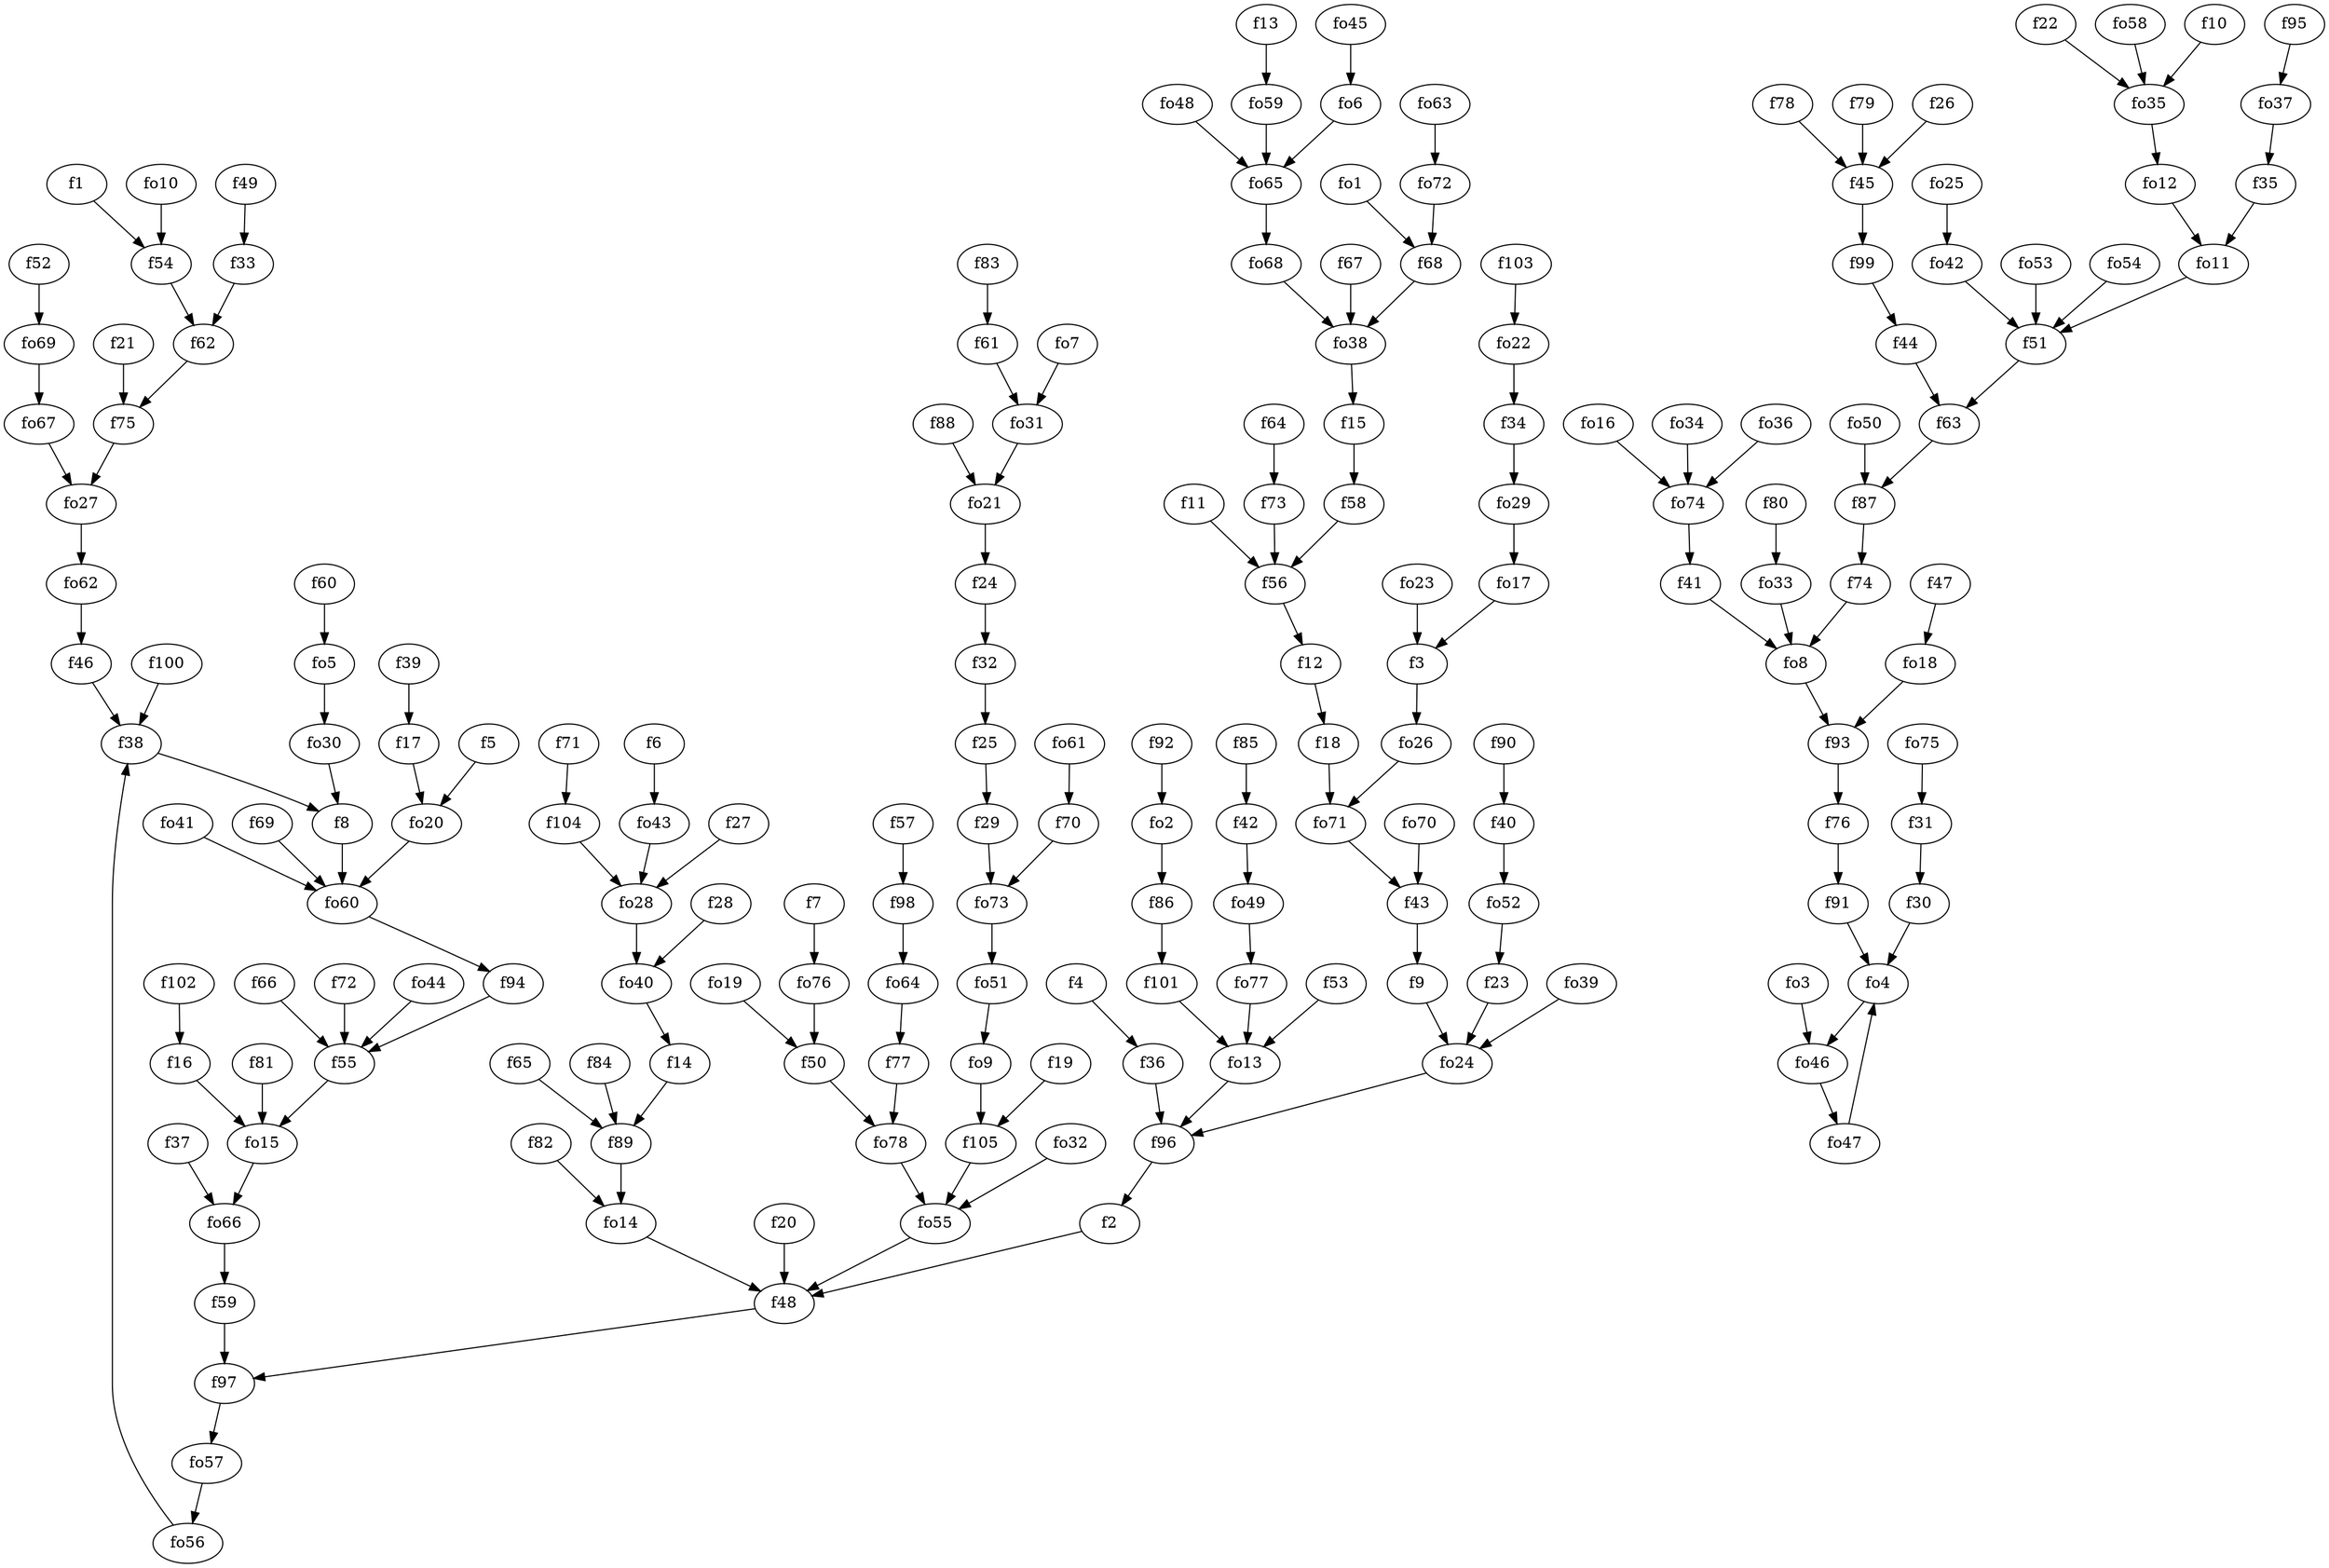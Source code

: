 strict digraph  {
f1;
f2;
f3;
f4;
f5;
f6;
f7;
f8;
f9;
f10;
f11;
f12;
f13;
f14;
f15;
f16;
f17;
f18;
f19;
f20;
f21;
f22;
f23;
f24;
f25;
f26;
f27;
f28;
f29;
f30;
f31;
f32;
f33;
f34;
f35;
f36;
f37;
f38;
f39;
f40;
f41;
f42;
f43;
f44;
f45;
f46;
f47;
f48;
f49;
f50;
f51;
f52;
f53;
f54;
f55;
f56;
f57;
f58;
f59;
f60;
f61;
f62;
f63;
f64;
f65;
f66;
f67;
f68;
f69;
f70;
f71;
f72;
f73;
f74;
f75;
f76;
f77;
f78;
f79;
f80;
f81;
f82;
f83;
f84;
f85;
f86;
f87;
f88;
f89;
f90;
f91;
f92;
f93;
f94;
f95;
f96;
f97;
f98;
f99;
f100;
f101;
f102;
f103;
f104;
f105;
fo1;
fo2;
fo3;
fo4;
fo5;
fo6;
fo7;
fo8;
fo9;
fo10;
fo11;
fo12;
fo13;
fo14;
fo15;
fo16;
fo17;
fo18;
fo19;
fo20;
fo21;
fo22;
fo23;
fo24;
fo25;
fo26;
fo27;
fo28;
fo29;
fo30;
fo31;
fo32;
fo33;
fo34;
fo35;
fo36;
fo37;
fo38;
fo39;
fo40;
fo41;
fo42;
fo43;
fo44;
fo45;
fo46;
fo47;
fo48;
fo49;
fo50;
fo51;
fo52;
fo53;
fo54;
fo55;
fo56;
fo57;
fo58;
fo59;
fo60;
fo61;
fo62;
fo63;
fo64;
fo65;
fo66;
fo67;
fo68;
fo69;
fo70;
fo71;
fo72;
fo73;
fo74;
fo75;
fo76;
fo77;
fo78;
f1 -> f54  [weight=2];
f2 -> f48  [weight=2];
f3 -> fo26  [weight=2];
f4 -> f36  [weight=2];
f5 -> fo20  [weight=2];
f6 -> fo43  [weight=2];
f7 -> fo76  [weight=2];
f8 -> fo60  [weight=2];
f9 -> fo24  [weight=2];
f10 -> fo35  [weight=2];
f11 -> f56  [weight=2];
f12 -> f18  [weight=2];
f13 -> fo59  [weight=2];
f14 -> f89  [weight=2];
f15 -> f58  [weight=2];
f16 -> fo15  [weight=2];
f17 -> fo20  [weight=2];
f18 -> fo71  [weight=2];
f19 -> f105  [weight=2];
f20 -> f48  [weight=2];
f21 -> f75  [weight=2];
f22 -> fo35  [weight=2];
f23 -> fo24  [weight=2];
f24 -> f32  [weight=2];
f25 -> f29  [weight=2];
f26 -> f45  [weight=2];
f27 -> fo28  [weight=2];
f28 -> fo40  [weight=2];
f29 -> fo73  [weight=2];
f30 -> fo4  [weight=2];
f31 -> f30  [weight=2];
f32 -> f25  [weight=2];
f33 -> f62  [weight=2];
f34 -> fo29  [weight=2];
f35 -> fo11  [weight=2];
f36 -> f96  [weight=2];
f37 -> fo66  [weight=2];
f38 -> f8  [weight=2];
f39 -> f17  [weight=2];
f40 -> fo52  [weight=2];
f41 -> fo8  [weight=2];
f42 -> fo49  [weight=2];
f43 -> f9  [weight=2];
f44 -> f63  [weight=2];
f45 -> f99  [weight=2];
f46 -> f38  [weight=2];
f47 -> fo18  [weight=2];
f48 -> f97  [weight=2];
f49 -> f33  [weight=2];
f50 -> fo78  [weight=2];
f51 -> f63  [weight=2];
f52 -> fo69  [weight=2];
f53 -> fo13  [weight=2];
f54 -> f62  [weight=2];
f55 -> fo15  [weight=2];
f56 -> f12  [weight=2];
f57 -> f98  [weight=2];
f58 -> f56  [weight=2];
f59 -> f97  [weight=2];
f60 -> fo5  [weight=2];
f61 -> fo31  [weight=2];
f62 -> f75  [weight=2];
f63 -> f87  [weight=2];
f64 -> f73  [weight=2];
f65 -> f89  [weight=2];
f66 -> f55  [weight=2];
f67 -> fo38  [weight=2];
f68 -> fo38  [weight=2];
f69 -> fo60  [weight=2];
f70 -> fo73  [weight=2];
f71 -> f104  [weight=2];
f72 -> f55  [weight=2];
f73 -> f56  [weight=2];
f74 -> fo8  [weight=2];
f75 -> fo27  [weight=2];
f76 -> f91  [weight=2];
f77 -> fo78  [weight=2];
f78 -> f45  [weight=2];
f79 -> f45  [weight=2];
f80 -> fo33  [weight=2];
f81 -> fo15  [weight=2];
f82 -> fo14  [weight=2];
f83 -> f61  [weight=2];
f84 -> f89  [weight=2];
f85 -> f42  [weight=2];
f86 -> f101  [weight=2];
f87 -> f74  [weight=2];
f88 -> fo21  [weight=2];
f89 -> fo14  [weight=2];
f90 -> f40  [weight=2];
f91 -> fo4  [weight=2];
f92 -> fo2  [weight=2];
f93 -> f76  [weight=2];
f94 -> f55  [weight=2];
f95 -> fo37  [weight=2];
f96 -> f2  [weight=2];
f97 -> fo57  [weight=2];
f98 -> fo64  [weight=2];
f99 -> f44  [weight=2];
f100 -> f38  [weight=2];
f101 -> fo13  [weight=2];
f102 -> f16  [weight=2];
f103 -> fo22  [weight=2];
f104 -> fo28  [weight=2];
f105 -> fo55  [weight=2];
fo1 -> f68  [weight=2];
fo2 -> f86  [weight=2];
fo3 -> fo46  [weight=2];
fo4 -> fo46  [weight=2];
fo5 -> fo30  [weight=2];
fo6 -> fo65  [weight=2];
fo7 -> fo31  [weight=2];
fo8 -> f93  [weight=2];
fo9 -> f105  [weight=2];
fo10 -> f54  [weight=2];
fo11 -> f51  [weight=2];
fo12 -> fo11  [weight=2];
fo13 -> f96  [weight=2];
fo14 -> f48  [weight=2];
fo15 -> fo66  [weight=2];
fo16 -> fo74  [weight=2];
fo17 -> f3  [weight=2];
fo18 -> f93  [weight=2];
fo19 -> f50  [weight=2];
fo20 -> fo60  [weight=2];
fo21 -> f24  [weight=2];
fo22 -> f34  [weight=2];
fo23 -> f3  [weight=2];
fo24 -> f96  [weight=2];
fo25 -> fo42  [weight=2];
fo26 -> fo71  [weight=2];
fo27 -> fo62  [weight=2];
fo28 -> fo40  [weight=2];
fo29 -> fo17  [weight=2];
fo30 -> f8  [weight=2];
fo31 -> fo21  [weight=2];
fo32 -> fo55  [weight=2];
fo33 -> fo8  [weight=2];
fo34 -> fo74  [weight=2];
fo35 -> fo12  [weight=2];
fo36 -> fo74  [weight=2];
fo37 -> f35  [weight=2];
fo38 -> f15  [weight=2];
fo39 -> fo24  [weight=2];
fo40 -> f14  [weight=2];
fo41 -> fo60  [weight=2];
fo42 -> f51  [weight=2];
fo43 -> fo28  [weight=2];
fo44 -> f55  [weight=2];
fo45 -> fo6  [weight=2];
fo46 -> fo47  [weight=2];
fo47 -> fo4  [weight=2];
fo48 -> fo65  [weight=2];
fo49 -> fo77  [weight=2];
fo50 -> f87  [weight=2];
fo51 -> fo9  [weight=2];
fo52 -> f23  [weight=2];
fo53 -> f51  [weight=2];
fo54 -> f51  [weight=2];
fo55 -> f48  [weight=2];
fo56 -> f38  [weight=2];
fo57 -> fo56  [weight=2];
fo58 -> fo35  [weight=2];
fo59 -> fo65  [weight=2];
fo60 -> f94  [weight=2];
fo61 -> f70  [weight=2];
fo62 -> f46  [weight=2];
fo63 -> fo72  [weight=2];
fo64 -> f77  [weight=2];
fo65 -> fo68  [weight=2];
fo66 -> f59  [weight=2];
fo67 -> fo27  [weight=2];
fo68 -> fo38  [weight=2];
fo69 -> fo67  [weight=2];
fo70 -> f43  [weight=2];
fo71 -> f43  [weight=2];
fo72 -> f68  [weight=2];
fo73 -> fo51  [weight=2];
fo74 -> f41  [weight=2];
fo75 -> f31  [weight=2];
fo76 -> f50  [weight=2];
fo77 -> fo13  [weight=2];
fo78 -> fo55  [weight=2];
}
